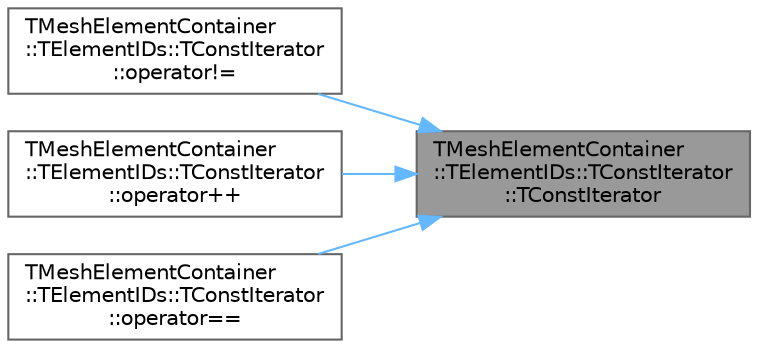digraph "TMeshElementContainer::TElementIDs::TConstIterator::TConstIterator"
{
 // INTERACTIVE_SVG=YES
 // LATEX_PDF_SIZE
  bgcolor="transparent";
  edge [fontname=Helvetica,fontsize=10,labelfontname=Helvetica,labelfontsize=10];
  node [fontname=Helvetica,fontsize=10,shape=box,height=0.2,width=0.4];
  rankdir="RL";
  Node1 [id="Node000001",label="TMeshElementContainer\l::TElementIDs::TConstIterator\l::TConstIterator",height=0.2,width=0.4,color="gray40", fillcolor="grey60", style="filled", fontcolor="black",tooltip=" "];
  Node1 -> Node2 [id="edge1_Node000001_Node000002",dir="back",color="steelblue1",style="solid",tooltip=" "];
  Node2 [id="Node000002",label="TMeshElementContainer\l::TElementIDs::TConstIterator\l::operator!=",height=0.2,width=0.4,color="grey40", fillcolor="white", style="filled",URL="$df/d89/classTMeshElementContainer_1_1TElementIDs_1_1TConstIterator.html#a78c7b932d3c20c183e3ae6c968da090b",tooltip=" "];
  Node1 -> Node3 [id="edge2_Node000001_Node000003",dir="back",color="steelblue1",style="solid",tooltip=" "];
  Node3 [id="Node000003",label="TMeshElementContainer\l::TElementIDs::TConstIterator\l::operator++",height=0.2,width=0.4,color="grey40", fillcolor="white", style="filled",URL="$df/d89/classTMeshElementContainer_1_1TElementIDs_1_1TConstIterator.html#abbfe7ec4d61b9fd10f5f9523d2e7f7fe",tooltip=" "];
  Node1 -> Node4 [id="edge3_Node000001_Node000004",dir="back",color="steelblue1",style="solid",tooltip=" "];
  Node4 [id="Node000004",label="TMeshElementContainer\l::TElementIDs::TConstIterator\l::operator==",height=0.2,width=0.4,color="grey40", fillcolor="white", style="filled",URL="$df/d89/classTMeshElementContainer_1_1TElementIDs_1_1TConstIterator.html#a1cd839a10cf22de9513440d2db826990",tooltip=" "];
}
